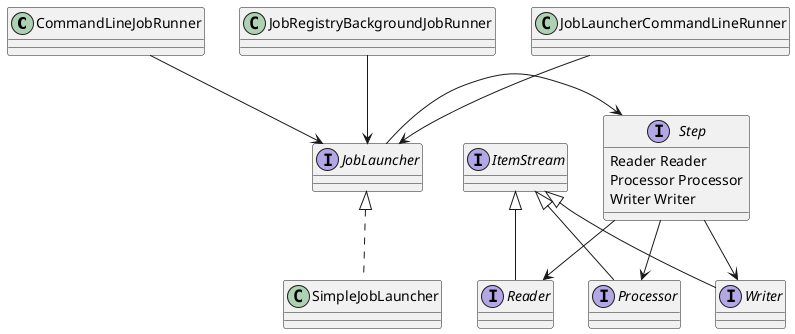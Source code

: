 @startuml

class CommandLineJobRunner{}

class JobRegistryBackgroundJobRunner{}

class JobLauncherCommandLineRunner{}

interface JobLauncher{

}

class SimpleJobLauncher implements JobLauncher{
}


interface ItemStream{}

interface Reader extends ItemStream{}
interface Processor extends ItemStream{}
interface Writer extends ItemStream{}

interface Step{
    Reader Reader
    Processor Processor
    Writer Writer
}

Step --> Reader
Step --> Processor
Step --> Writer

JobLauncher -> Step

CommandLineJobRunner --> JobLauncher
JobRegistryBackgroundJobRunner --> JobLauncher
JobLauncherCommandLineRunner --> JobLauncher


@enduml